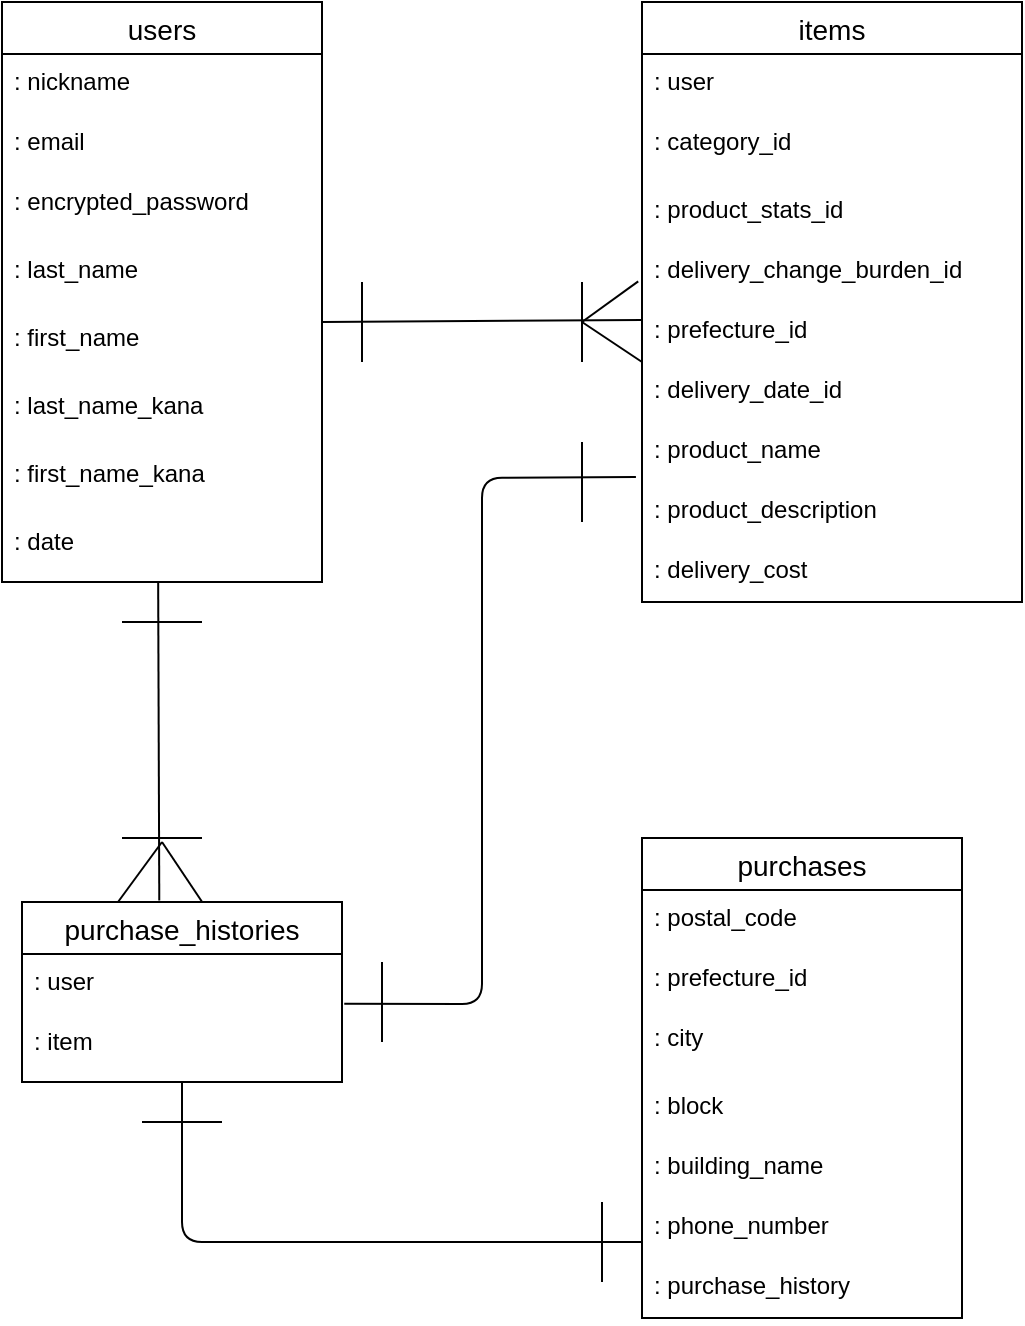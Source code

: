 <mxfile>
    <diagram id="Fr6R2Uz8i31NAfkkfO6r" name="ページ1">
        <mxGraphModel dx="1084" dy="654" grid="1" gridSize="10" guides="1" tooltips="1" connect="1" arrows="1" fold="1" page="1" pageScale="1" pageWidth="827" pageHeight="1169" math="0" shadow="0">
            <root>
                <mxCell id="0"/>
                <mxCell id="1" parent="0"/>
                <mxCell id="2" value="users" style="swimlane;fontStyle=0;childLayout=stackLayout;horizontal=1;startSize=26;horizontalStack=0;resizeParent=1;resizeParentMax=0;resizeLast=0;collapsible=1;marginBottom=0;align=center;fontSize=14;" vertex="1" parent="1">
                    <mxGeometry x="120" y="160" width="160" height="290" as="geometry">
                        <mxRectangle x="120" y="160" width="50" height="26" as="alternateBounds"/>
                    </mxGeometry>
                </mxCell>
                <mxCell id="3" value=": nickname" style="text;strokeColor=none;fillColor=none;spacingLeft=4;spacingRight=4;overflow=hidden;rotatable=0;points=[[0,0.5],[1,0.5]];portConstraint=eastwest;fontSize=12;" vertex="1" parent="2">
                    <mxGeometry y="26" width="160" height="30" as="geometry"/>
                </mxCell>
                <mxCell id="4" value=": email" style="text;strokeColor=none;fillColor=none;spacingLeft=4;spacingRight=4;overflow=hidden;rotatable=0;points=[[0,0.5],[1,0.5]];portConstraint=eastwest;fontSize=12;" vertex="1" parent="2">
                    <mxGeometry y="56" width="160" height="30" as="geometry"/>
                </mxCell>
                <mxCell id="5" value=": encrypted_password" style="text;strokeColor=none;fillColor=none;spacingLeft=4;spacingRight=4;overflow=hidden;rotatable=0;points=[[0,0.5],[1,0.5]];portConstraint=eastwest;fontSize=12;" vertex="1" parent="2">
                    <mxGeometry y="86" width="160" height="34" as="geometry"/>
                </mxCell>
                <mxCell id="170" value=": last_name" style="text;strokeColor=none;fillColor=none;spacingLeft=4;spacingRight=4;overflow=hidden;rotatable=0;points=[[0,0.5],[1,0.5]];portConstraint=eastwest;fontSize=12;" vertex="1" parent="2">
                    <mxGeometry y="120" width="160" height="34" as="geometry"/>
                </mxCell>
                <mxCell id="171" value=": first_name" style="text;strokeColor=none;fillColor=none;spacingLeft=4;spacingRight=4;overflow=hidden;rotatable=0;points=[[0,0.5],[1,0.5]];portConstraint=eastwest;fontSize=12;" vertex="1" parent="2">
                    <mxGeometry y="154" width="160" height="34" as="geometry"/>
                </mxCell>
                <mxCell id="172" value=": last_name_kana" style="text;strokeColor=none;fillColor=none;spacingLeft=4;spacingRight=4;overflow=hidden;rotatable=0;points=[[0,0.5],[1,0.5]];portConstraint=eastwest;fontSize=12;" vertex="1" parent="2">
                    <mxGeometry y="188" width="160" height="34" as="geometry"/>
                </mxCell>
                <mxCell id="173" value=": first_name_kana" style="text;strokeColor=none;fillColor=none;spacingLeft=4;spacingRight=4;overflow=hidden;rotatable=0;points=[[0,0.5],[1,0.5]];portConstraint=eastwest;fontSize=12;" vertex="1" parent="2">
                    <mxGeometry y="222" width="160" height="34" as="geometry"/>
                </mxCell>
                <mxCell id="174" value=": date" style="text;strokeColor=none;fillColor=none;spacingLeft=4;spacingRight=4;overflow=hidden;rotatable=0;points=[[0,0.5],[1,0.5]];portConstraint=eastwest;fontSize=12;" vertex="1" parent="2">
                    <mxGeometry y="256" width="160" height="34" as="geometry"/>
                </mxCell>
                <mxCell id="19" value="items" style="swimlane;fontStyle=0;childLayout=stackLayout;horizontal=1;startSize=26;horizontalStack=0;resizeParent=1;resizeParentMax=0;resizeLast=0;collapsible=1;marginBottom=0;align=center;fontSize=14;" vertex="1" parent="1">
                    <mxGeometry x="440" y="160" width="190" height="300" as="geometry"/>
                </mxCell>
                <mxCell id="20" value=": user" style="text;strokeColor=none;fillColor=none;spacingLeft=4;spacingRight=4;overflow=hidden;rotatable=0;points=[[0,0.5],[1,0.5]];portConstraint=eastwest;fontSize=12;" vertex="1" parent="19">
                    <mxGeometry y="26" width="190" height="30" as="geometry"/>
                </mxCell>
                <mxCell id="22" value=": category_id" style="text;strokeColor=none;fillColor=none;spacingLeft=4;spacingRight=4;overflow=hidden;rotatable=0;points=[[0,0.5],[1,0.5]];portConstraint=eastwest;fontSize=12;" vertex="1" parent="19">
                    <mxGeometry y="56" width="190" height="34" as="geometry"/>
                </mxCell>
                <mxCell id="43" value=": product_stats_id" style="text;strokeColor=none;fillColor=none;spacingLeft=4;spacingRight=4;overflow=hidden;rotatable=0;points=[[0,0.5],[1,0.5]];portConstraint=eastwest;fontSize=12;" vertex="1" parent="19">
                    <mxGeometry y="90" width="190" height="30" as="geometry"/>
                </mxCell>
                <mxCell id="177" value=": delivery_change_burden_id" style="text;strokeColor=none;fillColor=none;spacingLeft=4;spacingRight=4;overflow=hidden;rotatable=0;points=[[0,0.5],[1,0.5]];portConstraint=eastwest;fontSize=12;" vertex="1" parent="19">
                    <mxGeometry y="120" width="190" height="30" as="geometry"/>
                </mxCell>
                <mxCell id="182" value=": prefecture_id" style="text;strokeColor=none;fillColor=none;spacingLeft=4;spacingRight=4;overflow=hidden;rotatable=0;points=[[0,0.5],[1,0.5]];portConstraint=eastwest;fontSize=12;" vertex="1" parent="19">
                    <mxGeometry y="150" width="190" height="30" as="geometry"/>
                </mxCell>
                <mxCell id="187" value=": delivery_date_id" style="text;strokeColor=none;fillColor=none;spacingLeft=4;spacingRight=4;overflow=hidden;rotatable=0;points=[[0,0.5],[1,0.5]];portConstraint=eastwest;fontSize=12;" vertex="1" parent="19">
                    <mxGeometry y="180" width="190" height="30" as="geometry"/>
                </mxCell>
                <mxCell id="188" value=": product_name" style="text;strokeColor=none;fillColor=none;spacingLeft=4;spacingRight=4;overflow=hidden;rotatable=0;points=[[0,0.5],[1,0.5]];portConstraint=eastwest;fontSize=12;" vertex="1" parent="19">
                    <mxGeometry y="210" width="190" height="30" as="geometry"/>
                </mxCell>
                <mxCell id="189" value=": product_description" style="text;strokeColor=none;fillColor=none;spacingLeft=4;spacingRight=4;overflow=hidden;rotatable=0;points=[[0,0.5],[1,0.5]];portConstraint=eastwest;fontSize=12;" vertex="1" parent="19">
                    <mxGeometry y="240" width="190" height="30" as="geometry"/>
                </mxCell>
                <mxCell id="190" value=": delivery_cost" style="text;strokeColor=none;fillColor=none;spacingLeft=4;spacingRight=4;overflow=hidden;rotatable=0;points=[[0,0.5],[1,0.5]];portConstraint=eastwest;fontSize=12;" vertex="1" parent="19">
                    <mxGeometry y="270" width="190" height="30" as="geometry"/>
                </mxCell>
                <mxCell id="23" value="purchase_histories" style="swimlane;fontStyle=0;childLayout=stackLayout;horizontal=1;startSize=26;horizontalStack=0;resizeParent=1;resizeParentMax=0;resizeLast=0;collapsible=1;marginBottom=0;align=center;fontSize=14;" vertex="1" parent="1">
                    <mxGeometry x="130" y="610" width="160" height="90" as="geometry"/>
                </mxCell>
                <mxCell id="24" value=": user" style="text;strokeColor=none;fillColor=none;spacingLeft=4;spacingRight=4;overflow=hidden;rotatable=0;points=[[0,0.5],[1,0.5]];portConstraint=eastwest;fontSize=12;" vertex="1" parent="23">
                    <mxGeometry y="26" width="160" height="30" as="geometry"/>
                </mxCell>
                <mxCell id="25" value=": item" style="text;strokeColor=none;fillColor=none;spacingLeft=4;spacingRight=4;overflow=hidden;rotatable=0;points=[[0,0.5],[1,0.5]];portConstraint=eastwest;fontSize=12;" vertex="1" parent="23">
                    <mxGeometry y="56" width="160" height="34" as="geometry"/>
                </mxCell>
                <mxCell id="159" value="purchases" style="swimlane;fontStyle=0;childLayout=stackLayout;horizontal=1;startSize=26;horizontalStack=0;resizeParent=1;resizeParentMax=0;resizeLast=0;collapsible=1;marginBottom=0;align=center;fontSize=14;" vertex="1" parent="1">
                    <mxGeometry x="440" y="578" width="160" height="240" as="geometry"/>
                </mxCell>
                <mxCell id="160" value=": postal_code" style="text;strokeColor=none;fillColor=none;spacingLeft=4;spacingRight=4;overflow=hidden;rotatable=0;points=[[0,0.5],[1,0.5]];portConstraint=eastwest;fontSize=12;" vertex="1" parent="159">
                    <mxGeometry y="26" width="160" height="30" as="geometry"/>
                </mxCell>
                <mxCell id="161" value=": prefecture_id" style="text;strokeColor=none;fillColor=none;spacingLeft=4;spacingRight=4;overflow=hidden;rotatable=0;points=[[0,0.5],[1,0.5]];portConstraint=eastwest;fontSize=12;" vertex="1" parent="159">
                    <mxGeometry y="56" width="160" height="30" as="geometry"/>
                </mxCell>
                <mxCell id="162" value=": city" style="text;strokeColor=none;fillColor=none;spacingLeft=4;spacingRight=4;overflow=hidden;rotatable=0;points=[[0,0.5],[1,0.5]];portConstraint=eastwest;fontSize=12;" vertex="1" parent="159">
                    <mxGeometry y="86" width="160" height="34" as="geometry"/>
                </mxCell>
                <mxCell id="163" value=": block" style="text;strokeColor=none;fillColor=none;spacingLeft=4;spacingRight=4;overflow=hidden;rotatable=0;points=[[0,0.5],[1,0.5]];portConstraint=eastwest;fontSize=12;" vertex="1" parent="159">
                    <mxGeometry y="120" width="160" height="30" as="geometry"/>
                </mxCell>
                <mxCell id="164" value=": building_name" style="text;strokeColor=none;fillColor=none;spacingLeft=4;spacingRight=4;overflow=hidden;rotatable=0;points=[[0,0.5],[1,0.5]];portConstraint=eastwest;fontSize=12;" vertex="1" parent="159">
                    <mxGeometry y="150" width="160" height="30" as="geometry"/>
                </mxCell>
                <mxCell id="192" value=": phone_number" style="text;strokeColor=none;fillColor=none;spacingLeft=4;spacingRight=4;overflow=hidden;rotatable=0;points=[[0,0.5],[1,0.5]];portConstraint=eastwest;fontSize=12;" vertex="1" parent="159">
                    <mxGeometry y="180" width="160" height="30" as="geometry"/>
                </mxCell>
                <mxCell id="194" value=": purchase_history" style="text;strokeColor=none;fillColor=none;spacingLeft=4;spacingRight=4;overflow=hidden;rotatable=0;points=[[0,0.5],[1,0.5]];portConstraint=eastwest;fontSize=12;" vertex="1" parent="159">
                    <mxGeometry y="210" width="160" height="30" as="geometry"/>
                </mxCell>
                <mxCell id="195" value="" style="endArrow=none;html=1;exitX=1;exitY=0.176;exitDx=0;exitDy=0;exitPerimeter=0;" edge="1" parent="1" source="171">
                    <mxGeometry width="50" height="50" relative="1" as="geometry">
                        <mxPoint x="480" y="520" as="sourcePoint"/>
                        <mxPoint x="440" y="319" as="targetPoint"/>
                    </mxGeometry>
                </mxCell>
                <mxCell id="196" value="" style="endArrow=none;html=1;" edge="1" parent="1">
                    <mxGeometry width="50" height="50" relative="1" as="geometry">
                        <mxPoint x="300" y="340" as="sourcePoint"/>
                        <mxPoint x="300" y="300" as="targetPoint"/>
                    </mxGeometry>
                </mxCell>
                <mxCell id="198" value="" style="endArrow=none;html=1;entryX=-0.01;entryY=0.657;entryDx=0;entryDy=0;entryPerimeter=0;" edge="1" parent="1" target="177">
                    <mxGeometry width="50" height="50" relative="1" as="geometry">
                        <mxPoint x="410" y="320" as="sourcePoint"/>
                        <mxPoint x="530" y="320" as="targetPoint"/>
                    </mxGeometry>
                </mxCell>
                <mxCell id="199" value="" style="endArrow=none;html=1;entryX=0;entryY=0;entryDx=0;entryDy=0;entryPerimeter=0;" edge="1" parent="1" target="187">
                    <mxGeometry width="50" height="50" relative="1" as="geometry">
                        <mxPoint x="410" y="320" as="sourcePoint"/>
                        <mxPoint x="340" y="410" as="targetPoint"/>
                    </mxGeometry>
                </mxCell>
                <mxCell id="202" value="" style="endArrow=none;html=1;" edge="1" parent="1">
                    <mxGeometry width="50" height="50" relative="1" as="geometry">
                        <mxPoint x="410" y="340" as="sourcePoint"/>
                        <mxPoint x="410" y="300" as="targetPoint"/>
                    </mxGeometry>
                </mxCell>
                <mxCell id="204" value="" style="endArrow=none;html=1;" edge="1" parent="1" source="25">
                    <mxGeometry width="50" height="50" relative="1" as="geometry">
                        <mxPoint x="490" y="580" as="sourcePoint"/>
                        <mxPoint x="440" y="780" as="targetPoint"/>
                        <Array as="points">
                            <mxPoint x="210" y="780"/>
                        </Array>
                    </mxGeometry>
                </mxCell>
                <mxCell id="206" value="" style="endArrow=none;html=1;" edge="1" parent="1">
                    <mxGeometry width="50" height="50" relative="1" as="geometry">
                        <mxPoint x="310" y="680" as="sourcePoint"/>
                        <mxPoint x="310" y="640" as="targetPoint"/>
                    </mxGeometry>
                </mxCell>
                <mxCell id="207" value="" style="endArrow=none;html=1;exitX=0.429;exitY=-0.009;exitDx=0;exitDy=0;exitPerimeter=0;entryX=0.488;entryY=1;entryDx=0;entryDy=0;entryPerimeter=0;" edge="1" parent="1" source="23" target="174">
                    <mxGeometry width="50" height="50" relative="1" as="geometry">
                        <mxPoint x="490" y="560" as="sourcePoint"/>
                        <mxPoint x="202" y="450" as="targetPoint"/>
                    </mxGeometry>
                </mxCell>
                <mxCell id="208" value="" style="endArrow=none;html=1;" edge="1" parent="1">
                    <mxGeometry width="50" height="50" relative="1" as="geometry">
                        <mxPoint x="220" y="470" as="sourcePoint"/>
                        <mxPoint x="180" y="470" as="targetPoint"/>
                    </mxGeometry>
                </mxCell>
                <mxCell id="212" value="" style="endArrow=none;html=1;" edge="1" parent="1">
                    <mxGeometry width="50" height="50" relative="1" as="geometry">
                        <mxPoint x="220" y="578" as="sourcePoint"/>
                        <mxPoint x="180" y="578" as="targetPoint"/>
                    </mxGeometry>
                </mxCell>
                <mxCell id="214" value="" style="endArrow=none;html=1;entryX=-0.016;entryY=-0.083;entryDx=0;entryDy=0;entryPerimeter=0;exitX=1.007;exitY=0.828;exitDx=0;exitDy=0;exitPerimeter=0;" edge="1" parent="1" source="24" target="189">
                    <mxGeometry width="50" height="50" relative="1" as="geometry">
                        <mxPoint x="360" y="398" as="sourcePoint"/>
                        <mxPoint x="540" y="600" as="targetPoint"/>
                        <Array as="points">
                            <mxPoint x="360" y="661"/>
                            <mxPoint x="360" y="398"/>
                        </Array>
                    </mxGeometry>
                </mxCell>
                <mxCell id="218" value="" style="endArrow=none;html=1;" edge="1" parent="1">
                    <mxGeometry width="50" height="50" relative="1" as="geometry">
                        <mxPoint x="410" y="420" as="sourcePoint"/>
                        <mxPoint x="410" y="380" as="targetPoint"/>
                    </mxGeometry>
                </mxCell>
                <mxCell id="219" value="" style="endArrow=none;html=1;" edge="1" parent="1">
                    <mxGeometry width="50" height="50" relative="1" as="geometry">
                        <mxPoint x="420" y="760" as="sourcePoint"/>
                        <mxPoint x="420" y="800" as="targetPoint"/>
                    </mxGeometry>
                </mxCell>
                <mxCell id="220" value="" style="endArrow=none;html=1;" edge="1" parent="1">
                    <mxGeometry width="50" height="50" relative="1" as="geometry">
                        <mxPoint x="230" y="720" as="sourcePoint"/>
                        <mxPoint x="190" y="720" as="targetPoint"/>
                    </mxGeometry>
                </mxCell>
                <mxCell id="221" value="" style="endArrow=none;html=1;" edge="1" parent="1">
                    <mxGeometry width="50" height="50" relative="1" as="geometry">
                        <mxPoint x="178" y="610" as="sourcePoint"/>
                        <mxPoint x="200" y="580" as="targetPoint"/>
                    </mxGeometry>
                </mxCell>
                <mxCell id="222" value="" style="endArrow=none;html=1;exitX=0.563;exitY=0;exitDx=0;exitDy=0;exitPerimeter=0;" edge="1" parent="1" source="23">
                    <mxGeometry width="50" height="50" relative="1" as="geometry">
                        <mxPoint x="490" y="570" as="sourcePoint"/>
                        <mxPoint x="200" y="580" as="targetPoint"/>
                    </mxGeometry>
                </mxCell>
            </root>
        </mxGraphModel>
    </diagram>
    <diagram id="S2pPw4ZnNI_JC8DIE-fX" name="ページ1">
        &#xa;
        <mxGraphModel dx="374" dy="361" grid="1" gridSize="10" guides="1" tooltips="1" connect="1" arrows="1" fold="1" page="1" pageScale="1" pageWidth="827" pageHeight="1169" math="0" shadow="0">
            &#xa;
            <root>
                &#xa;
                <mxCell id="0"/>
                &#xa;
                <mxCell id="1" parent="0"/>
                &#xa;
                <mxCell id="2" value="ユーザー管理機能" style="swimlane;fontStyle=0;childLayout=stackLayout;horizontal=1;startSize=26;horizontalStack=0;resizeParent=1;resizeParentMax=0;resizeLast=0;collapsible=1;marginBottom=0;align=center;fontSize=14;" vertex="1" parent="1">
                    &#xa;
                    <mxGeometry x="120" y="160" width="160" height="120" as="geometry">
                        &#xa;
                        <mxRectangle x="120" y="160" width="50" height="26" as="alternateBounds"/>
                        &#xa;
                    </mxGeometry>
                    &#xa;
                </mxCell>
                &#xa;
                <mxCell id="3" value="名前" style="text;strokeColor=none;fillColor=none;spacingLeft=4;spacingRight=4;overflow=hidden;rotatable=0;points=[[0,0.5],[1,0.5]];portConstraint=eastwest;fontSize=12;" vertex="1" parent="2">
                    &#xa;
                    <mxGeometry y="26" width="160" height="30" as="geometry"/>
                    &#xa;
                </mxCell>
                &#xa;
                <mxCell id="4" value="メールアドレス" style="text;strokeColor=none;fillColor=none;spacingLeft=4;spacingRight=4;overflow=hidden;rotatable=0;points=[[0,0.5],[1,0.5]];portConstraint=eastwest;fontSize=12;" vertex="1" parent="2">
                    &#xa;
                    <mxGeometry y="56" width="160" height="30" as="geometry"/>
                    &#xa;
                </mxCell>
                &#xa;
                <mxCell id="5" value="パスワード" style="text;strokeColor=none;fillColor=none;spacingLeft=4;spacingRight=4;overflow=hidden;rotatable=0;points=[[0,0.5],[1,0.5]];portConstraint=eastwest;fontSize=12;" vertex="1" parent="2">
                    &#xa;
                    <mxGeometry y="86" width="160" height="34" as="geometry"/>
                    &#xa;
                </mxCell>
                &#xa;
                <mxCell id="6" value="商品出品機能" style="swimlane;fontStyle=0;childLayout=stackLayout;horizontal=1;startSize=26;horizontalStack=0;resizeParent=1;resizeParentMax=0;resizeLast=0;collapsible=1;marginBottom=0;align=center;fontSize=14;" vertex="1" parent="1">
                    &#xa;
                    <mxGeometry x="520" y="160" width="160" height="150" as="geometry"/>
                    &#xa;
                </mxCell>
                &#xa;
                <mxCell id="7" value="名前" style="text;strokeColor=none;fillColor=none;spacingLeft=4;spacingRight=4;overflow=hidden;rotatable=0;points=[[0,0.5],[1,0.5]];portConstraint=eastwest;fontSize=12;" vertex="1" parent="6">
                    &#xa;
                    <mxGeometry y="26" width="160" height="30" as="geometry"/>
                    &#xa;
                </mxCell>
                &#xa;
                <mxCell id="8" value="カテゴリー" style="text;strokeColor=none;fillColor=none;spacingLeft=4;spacingRight=4;overflow=hidden;rotatable=0;points=[[0,0.5],[1,0.5]];portConstraint=eastwest;fontSize=12;" vertex="1" parent="6">
                    &#xa;
                    <mxGeometry y="56" width="160" height="30" as="geometry"/>
                    &#xa;
                </mxCell>
                &#xa;
                <mxCell id="9" value="値段" style="text;strokeColor=none;fillColor=none;spacingLeft=4;spacingRight=4;overflow=hidden;rotatable=0;points=[[0,0.5],[1,0.5]];portConstraint=eastwest;fontSize=12;" vertex="1" parent="6">
                    &#xa;
                    <mxGeometry y="86" width="160" height="34" as="geometry"/>
                    &#xa;
                </mxCell>
                &#xa;
                <mxCell id="10" value="名前" style="text;strokeColor=none;fillColor=none;spacingLeft=4;spacingRight=4;overflow=hidden;rotatable=0;points=[[0,0.5],[1,0.5]];portConstraint=eastwest;fontSize=12;" vertex="1" parent="6">
                    &#xa;
                    <mxGeometry y="120" width="160" height="30" as="geometry"/>
                    &#xa;
                </mxCell>
                &#xa;
                <mxCell id="11" value="商品購入機能" style="swimlane;fontStyle=0;childLayout=stackLayout;horizontal=1;startSize=26;horizontalStack=0;resizeParent=1;resizeParentMax=0;resizeLast=0;collapsible=1;marginBottom=0;align=center;fontSize=14;" vertex="1" parent="1">
                    &#xa;
                    <mxGeometry x="120" y="400" width="160" height="116" as="geometry"/>
                    &#xa;
                </mxCell>
                &#xa;
                <mxCell id="12" value="個数" style="text;strokeColor=none;fillColor=none;spacingLeft=4;spacingRight=4;overflow=hidden;rotatable=0;points=[[0,0.5],[1,0.5]];portConstraint=eastwest;fontSize=12;" vertex="1" parent="11">
                    &#xa;
                    <mxGeometry y="26" width="160" height="30" as="geometry"/>
                    &#xa;
                </mxCell>
                &#xa;
                <mxCell id="13" value="値段" style="text;strokeColor=none;fillColor=none;spacingLeft=4;spacingRight=4;overflow=hidden;rotatable=0;points=[[0,0.5],[1,0.5]];portConstraint=eastwest;fontSize=12;" vertex="1" parent="11">
                    &#xa;
                    <mxGeometry y="56" width="160" height="30" as="geometry"/>
                    &#xa;
                </mxCell>
                &#xa;
                <mxCell id="14" value="名前" style="text;strokeColor=none;fillColor=none;spacingLeft=4;spacingRight=4;overflow=hidden;rotatable=0;points=[[0,0.5],[1,0.5]];portConstraint=eastwest;fontSize=12;" vertex="1" parent="11">
                    &#xa;
                    <mxGeometry y="86" width="160" height="30" as="geometry"/>
                    &#xa;
                </mxCell>
                &#xa;
                <mxCell id="15" value="" style="edgeStyle=entityRelationEdgeStyle;fontSize=12;html=1;endArrow=ERoneToMany;exitX=1;exitY=0.5;exitDx=0;exitDy=0;entryX=0;entryY=0.5;entryDx=0;entryDy=0;" edge="1" parent="1" source="4" target="8">
                    &#xa;
                    <mxGeometry width="100" height="100" relative="1" as="geometry">
                        &#xa;
                        <mxPoint x="290" y="260" as="sourcePoint"/>
                        &#xa;
                        <mxPoint x="510" y="231" as="targetPoint"/>
                        &#xa;
                    </mxGeometry>
                    &#xa;
                </mxCell>
                &#xa;
                <mxCell id="16" value="" style="edgeStyle=entityRelationEdgeStyle;fontSize=12;html=1;endArrow=ERmandOne;startArrow=ERmandOne;entryX=-0.006;entryY=1;entryDx=0;entryDy=0;entryPerimeter=0;" edge="1" parent="1" source="13" target="9">
                    &#xa;
                    <mxGeometry width="100" height="100" relative="1" as="geometry">
                        &#xa;
                        <mxPoint x="370" y="320" as="sourcePoint"/>
                        &#xa;
                        <mxPoint x="470" y="220" as="targetPoint"/>
                        &#xa;
                    </mxGeometry>
                    &#xa;
                </mxCell>
                &#xa;
                <mxCell id="17" value="" style="edgeStyle=entityRelationEdgeStyle;fontSize=12;html=1;endArrow=ERmandOne;startArrow=ERmandOne;exitX=1;exitY=0.5;exitDx=0;exitDy=0;entryX=0;entryY=0.5;entryDx=0;entryDy=0;" edge="1" parent="1" source="14" target="21">
                    &#xa;
                    <mxGeometry width="100" height="100" relative="1" as="geometry">
                        &#xa;
                        <mxPoint x="380" y="480" as="sourcePoint"/>
                        &#xa;
                        <mxPoint x="520" y="461" as="targetPoint"/>
                        &#xa;
                    </mxGeometry>
                    &#xa;
                </mxCell>
                &#xa;
                <mxCell id="18" value="発送先情報" style="swimlane;fontStyle=0;childLayout=stackLayout;horizontal=1;startSize=26;horizontalStack=0;resizeParent=1;resizeParentMax=0;resizeLast=0;collapsible=1;marginBottom=0;align=center;fontSize=14;" vertex="1" parent="1">
                    &#xa;
                    <mxGeometry x="520" y="400" width="160" height="180" as="geometry"/>
                    &#xa;
                </mxCell>
                &#xa;
                <mxCell id="19" value="郵便番号" style="text;strokeColor=none;fillColor=none;spacingLeft=4;spacingRight=4;overflow=hidden;rotatable=0;points=[[0,0.5],[1,0.5]];portConstraint=eastwest;fontSize=12;" vertex="1" parent="18">
                    &#xa;
                    <mxGeometry y="26" width="160" height="30" as="geometry"/>
                    &#xa;
                </mxCell>
                &#xa;
                <mxCell id="20" value="都道府県" style="text;strokeColor=none;fillColor=none;spacingLeft=4;spacingRight=4;overflow=hidden;rotatable=0;points=[[0,0.5],[1,0.5]];portConstraint=eastwest;fontSize=12;" vertex="1" parent="18">
                    &#xa;
                    <mxGeometry y="56" width="160" height="30" as="geometry"/>
                    &#xa;
                </mxCell>
                &#xa;
                <mxCell id="21" value="住所" style="text;strokeColor=none;fillColor=none;spacingLeft=4;spacingRight=4;overflow=hidden;rotatable=0;points=[[0,0.5],[1,0.5]];portConstraint=eastwest;fontSize=12;" vertex="1" parent="18">
                    &#xa;
                    <mxGeometry y="86" width="160" height="34" as="geometry"/>
                    &#xa;
                </mxCell>
                &#xa;
                <mxCell id="22" value="電話番号" style="text;strokeColor=none;fillColor=none;spacingLeft=4;spacingRight=4;overflow=hidden;rotatable=0;points=[[0,0.5],[1,0.5]];portConstraint=eastwest;fontSize=12;" vertex="1" parent="18">
                    &#xa;
                    <mxGeometry y="120" width="160" height="30" as="geometry"/>
                    &#xa;
                </mxCell>
                &#xa;
                <mxCell id="23" value="名前" style="text;strokeColor=none;fillColor=none;spacingLeft=4;spacingRight=4;overflow=hidden;rotatable=0;points=[[0,0.5],[1,0.5]];portConstraint=eastwest;fontSize=12;" vertex="1" parent="18">
                    &#xa;
                    <mxGeometry y="150" width="160" height="30" as="geometry"/>
                    &#xa;
                </mxCell>
                &#xa;
                <mxCell id="24" value="" style="edgeStyle=entityRelationEdgeStyle;fontSize=12;html=1;endArrow=ERoneToMany;" edge="1" parent="1">
                    &#xa;
                    <mxGeometry width="100" height="100" relative="1" as="geometry">
                        &#xa;
                        <mxPoint x="282" y="260" as="sourcePoint"/>
                        &#xa;
                        <mxPoint x="110" y="470" as="targetPoint"/>
                        &#xa;
                    </mxGeometry>
                    &#xa;
                </mxCell>
                &#xa;
            </root>
            &#xa;
        </mxGraphModel>
        &#xa;
    </diagram>
</mxfile>